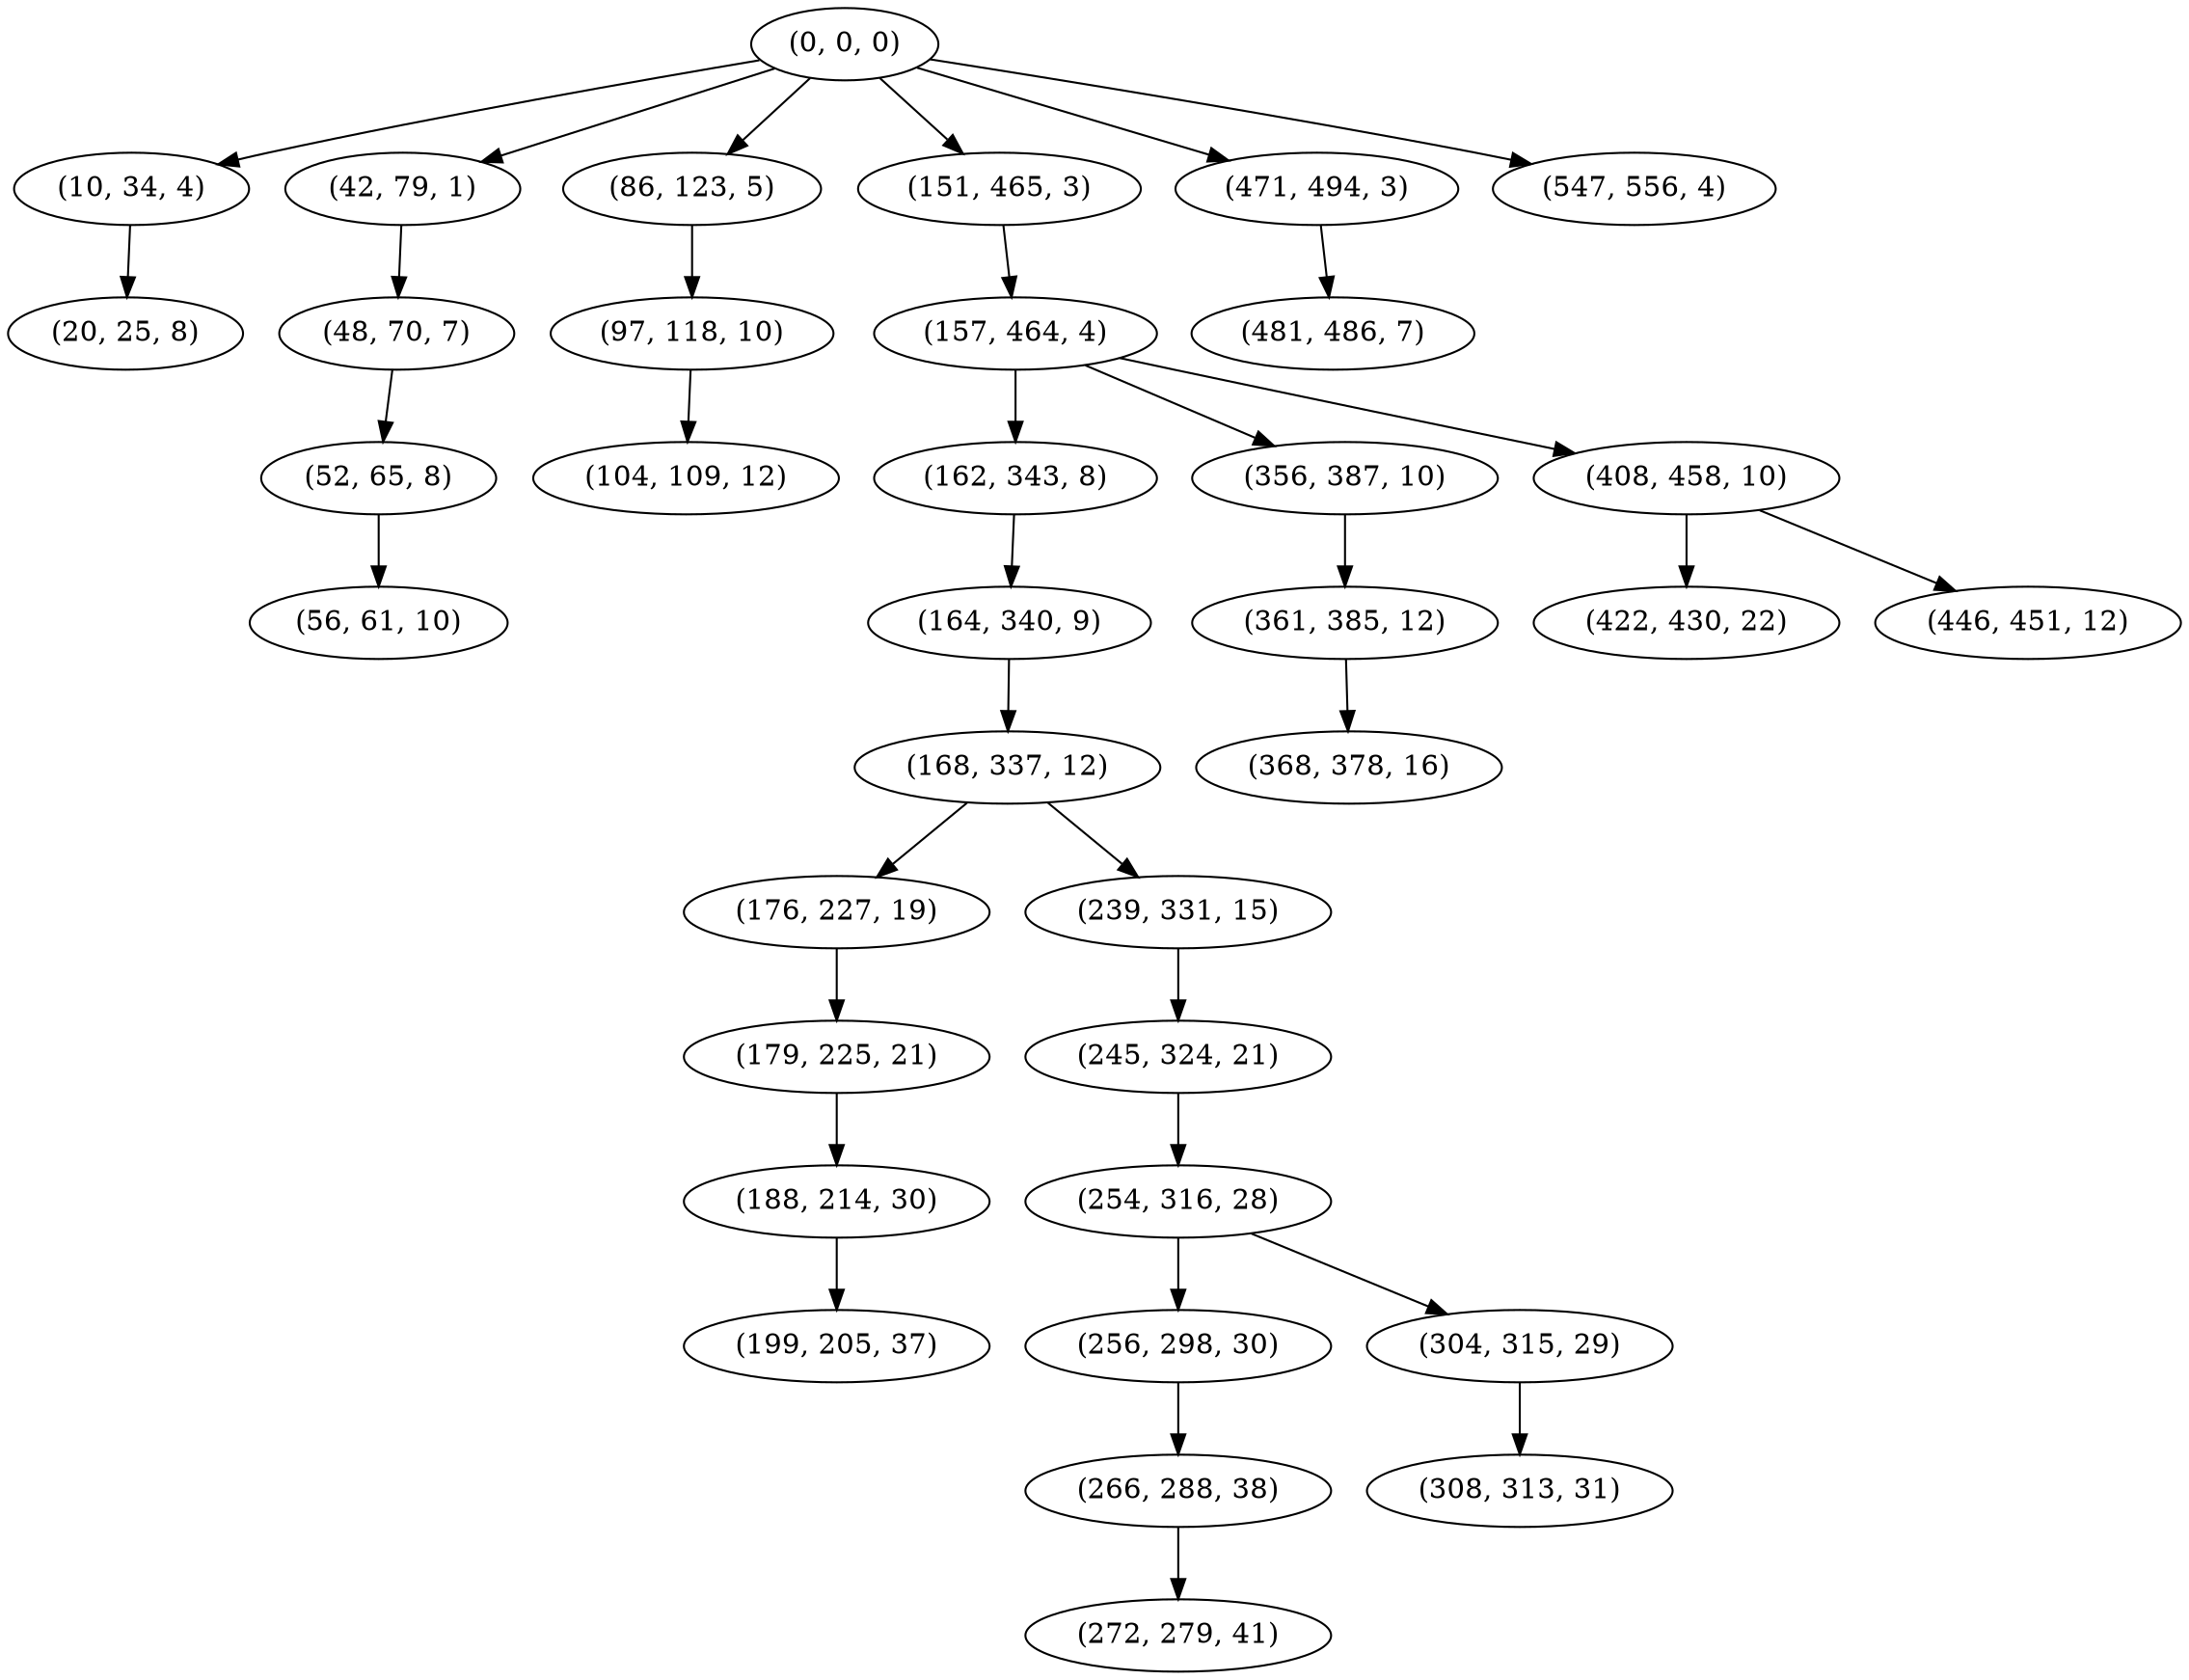 digraph tree {
    "(0, 0, 0)";
    "(10, 34, 4)";
    "(20, 25, 8)";
    "(42, 79, 1)";
    "(48, 70, 7)";
    "(52, 65, 8)";
    "(56, 61, 10)";
    "(86, 123, 5)";
    "(97, 118, 10)";
    "(104, 109, 12)";
    "(151, 465, 3)";
    "(157, 464, 4)";
    "(162, 343, 8)";
    "(164, 340, 9)";
    "(168, 337, 12)";
    "(176, 227, 19)";
    "(179, 225, 21)";
    "(188, 214, 30)";
    "(199, 205, 37)";
    "(239, 331, 15)";
    "(245, 324, 21)";
    "(254, 316, 28)";
    "(256, 298, 30)";
    "(266, 288, 38)";
    "(272, 279, 41)";
    "(304, 315, 29)";
    "(308, 313, 31)";
    "(356, 387, 10)";
    "(361, 385, 12)";
    "(368, 378, 16)";
    "(408, 458, 10)";
    "(422, 430, 22)";
    "(446, 451, 12)";
    "(471, 494, 3)";
    "(481, 486, 7)";
    "(547, 556, 4)";
    "(0, 0, 0)" -> "(10, 34, 4)";
    "(0, 0, 0)" -> "(42, 79, 1)";
    "(0, 0, 0)" -> "(86, 123, 5)";
    "(0, 0, 0)" -> "(151, 465, 3)";
    "(0, 0, 0)" -> "(471, 494, 3)";
    "(0, 0, 0)" -> "(547, 556, 4)";
    "(10, 34, 4)" -> "(20, 25, 8)";
    "(42, 79, 1)" -> "(48, 70, 7)";
    "(48, 70, 7)" -> "(52, 65, 8)";
    "(52, 65, 8)" -> "(56, 61, 10)";
    "(86, 123, 5)" -> "(97, 118, 10)";
    "(97, 118, 10)" -> "(104, 109, 12)";
    "(151, 465, 3)" -> "(157, 464, 4)";
    "(157, 464, 4)" -> "(162, 343, 8)";
    "(157, 464, 4)" -> "(356, 387, 10)";
    "(157, 464, 4)" -> "(408, 458, 10)";
    "(162, 343, 8)" -> "(164, 340, 9)";
    "(164, 340, 9)" -> "(168, 337, 12)";
    "(168, 337, 12)" -> "(176, 227, 19)";
    "(168, 337, 12)" -> "(239, 331, 15)";
    "(176, 227, 19)" -> "(179, 225, 21)";
    "(179, 225, 21)" -> "(188, 214, 30)";
    "(188, 214, 30)" -> "(199, 205, 37)";
    "(239, 331, 15)" -> "(245, 324, 21)";
    "(245, 324, 21)" -> "(254, 316, 28)";
    "(254, 316, 28)" -> "(256, 298, 30)";
    "(254, 316, 28)" -> "(304, 315, 29)";
    "(256, 298, 30)" -> "(266, 288, 38)";
    "(266, 288, 38)" -> "(272, 279, 41)";
    "(304, 315, 29)" -> "(308, 313, 31)";
    "(356, 387, 10)" -> "(361, 385, 12)";
    "(361, 385, 12)" -> "(368, 378, 16)";
    "(408, 458, 10)" -> "(422, 430, 22)";
    "(408, 458, 10)" -> "(446, 451, 12)";
    "(471, 494, 3)" -> "(481, 486, 7)";
}
